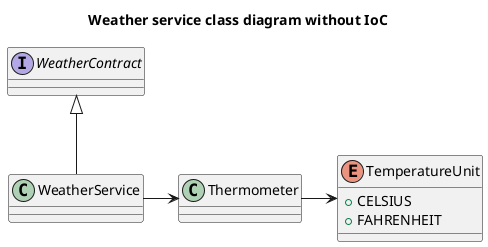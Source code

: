 @startuml

title Weather service class diagram without IoC

interface "WeatherContract" as wc
class "WeatherService" as w

class "Thermometer" as t

enum "TemperatureUnit" as u {
 + CELSIUS
 + FAHRENHEIT
}

wc <|-- w

w -> t
t -> u

@enduml